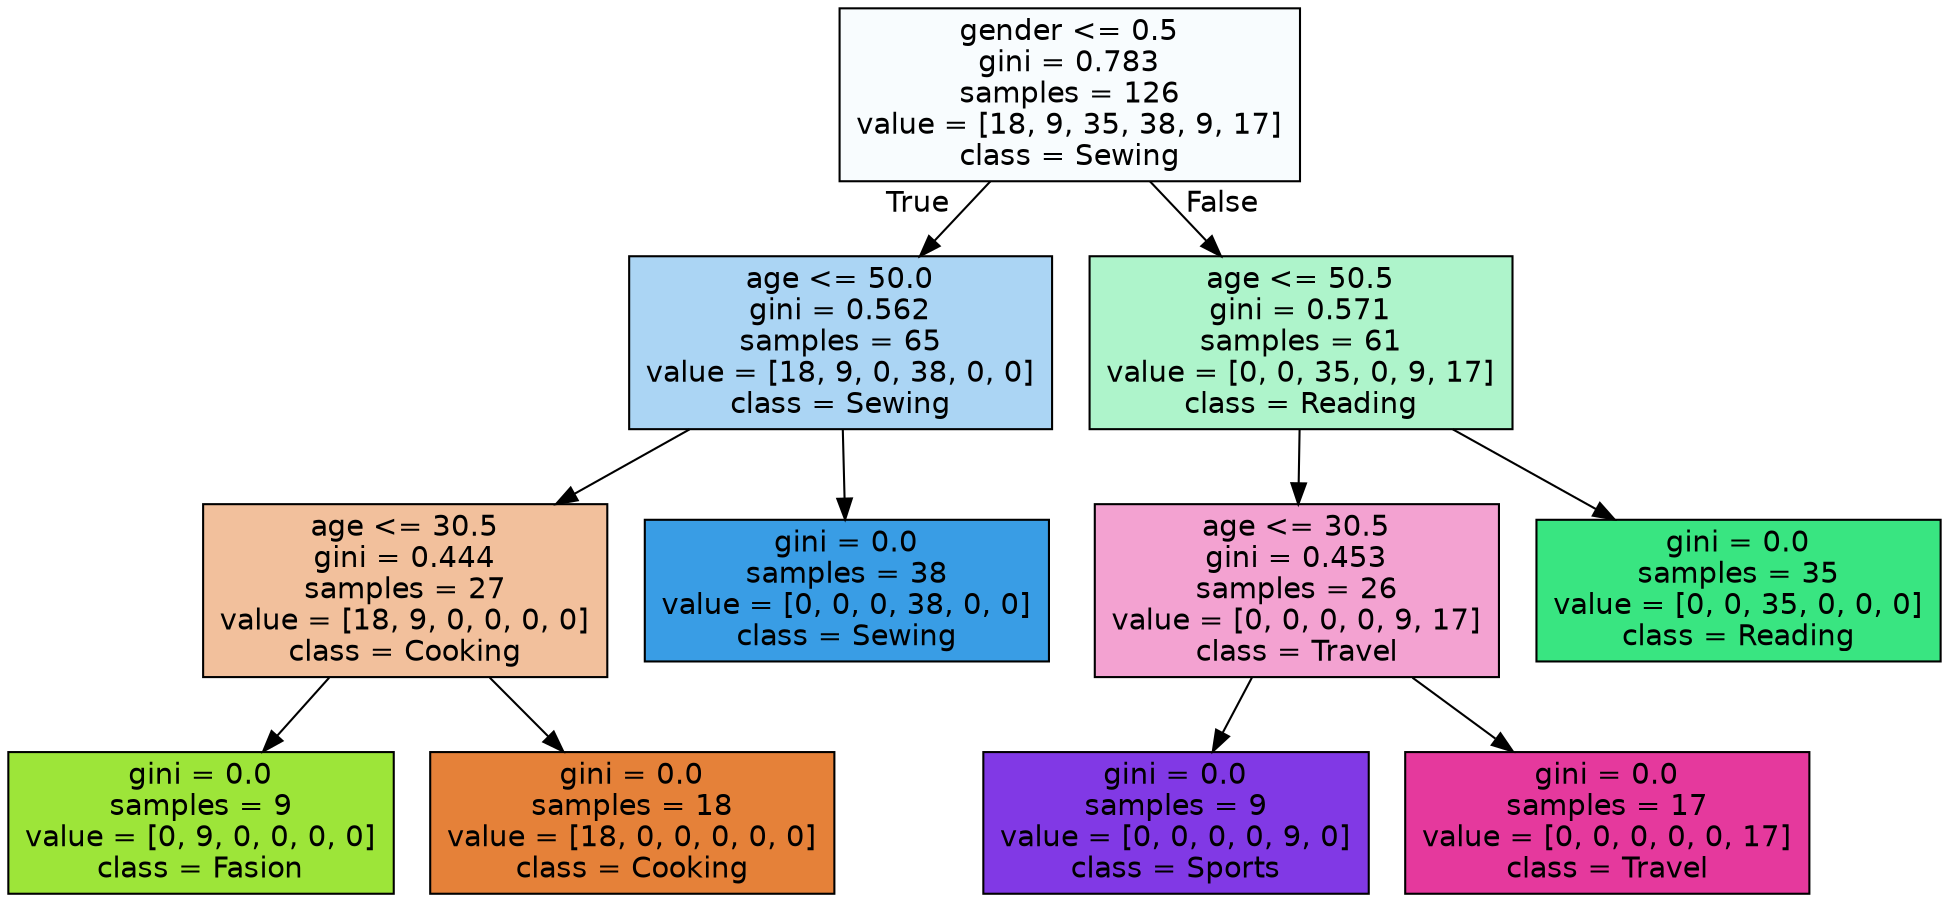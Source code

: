 digraph Tree {
node [shape=box, style="filled", color="black", fontname="helvetica"] ;
edge [fontname="helvetica"] ;
0 [label="gender <= 0.5\ngini = 0.783\nsamples = 126\nvalue = [18, 9, 35, 38, 9, 17]\nclass = Sewing", fillcolor="#f8fcfe"] ;
1 [label="age <= 50.0\ngini = 0.562\nsamples = 65\nvalue = [18, 9, 0, 38, 0, 0]\nclass = Sewing", fillcolor="#abd5f4"] ;
0 -> 1 [labeldistance=2.5, labelangle=45, headlabel="True"] ;
2 [label="age <= 30.5\ngini = 0.444\nsamples = 27\nvalue = [18, 9, 0, 0, 0, 0]\nclass = Cooking", fillcolor="#f2c09c"] ;
1 -> 2 ;
3 [label="gini = 0.0\nsamples = 9\nvalue = [0, 9, 0, 0, 0, 0]\nclass = Fasion", fillcolor="#9de539"] ;
2 -> 3 ;
4 [label="gini = 0.0\nsamples = 18\nvalue = [18, 0, 0, 0, 0, 0]\nclass = Cooking", fillcolor="#e58139"] ;
2 -> 4 ;
5 [label="gini = 0.0\nsamples = 38\nvalue = [0, 0, 0, 38, 0, 0]\nclass = Sewing", fillcolor="#399de5"] ;
1 -> 5 ;
6 [label="age <= 50.5\ngini = 0.571\nsamples = 61\nvalue = [0, 0, 35, 0, 9, 17]\nclass = Reading", fillcolor="#aef4cb"] ;
0 -> 6 [labeldistance=2.5, labelangle=-45, headlabel="False"] ;
7 [label="age <= 30.5\ngini = 0.453\nsamples = 26\nvalue = [0, 0, 0, 0, 9, 17]\nclass = Travel", fillcolor="#f3a2d1"] ;
6 -> 7 ;
8 [label="gini = 0.0\nsamples = 9\nvalue = [0, 0, 0, 0, 9, 0]\nclass = Sports", fillcolor="#8139e5"] ;
7 -> 8 ;
9 [label="gini = 0.0\nsamples = 17\nvalue = [0, 0, 0, 0, 0, 17]\nclass = Travel", fillcolor="#e5399d"] ;
7 -> 9 ;
10 [label="gini = 0.0\nsamples = 35\nvalue = [0, 0, 35, 0, 0, 0]\nclass = Reading", fillcolor="#39e581"] ;
6 -> 10 ;
}